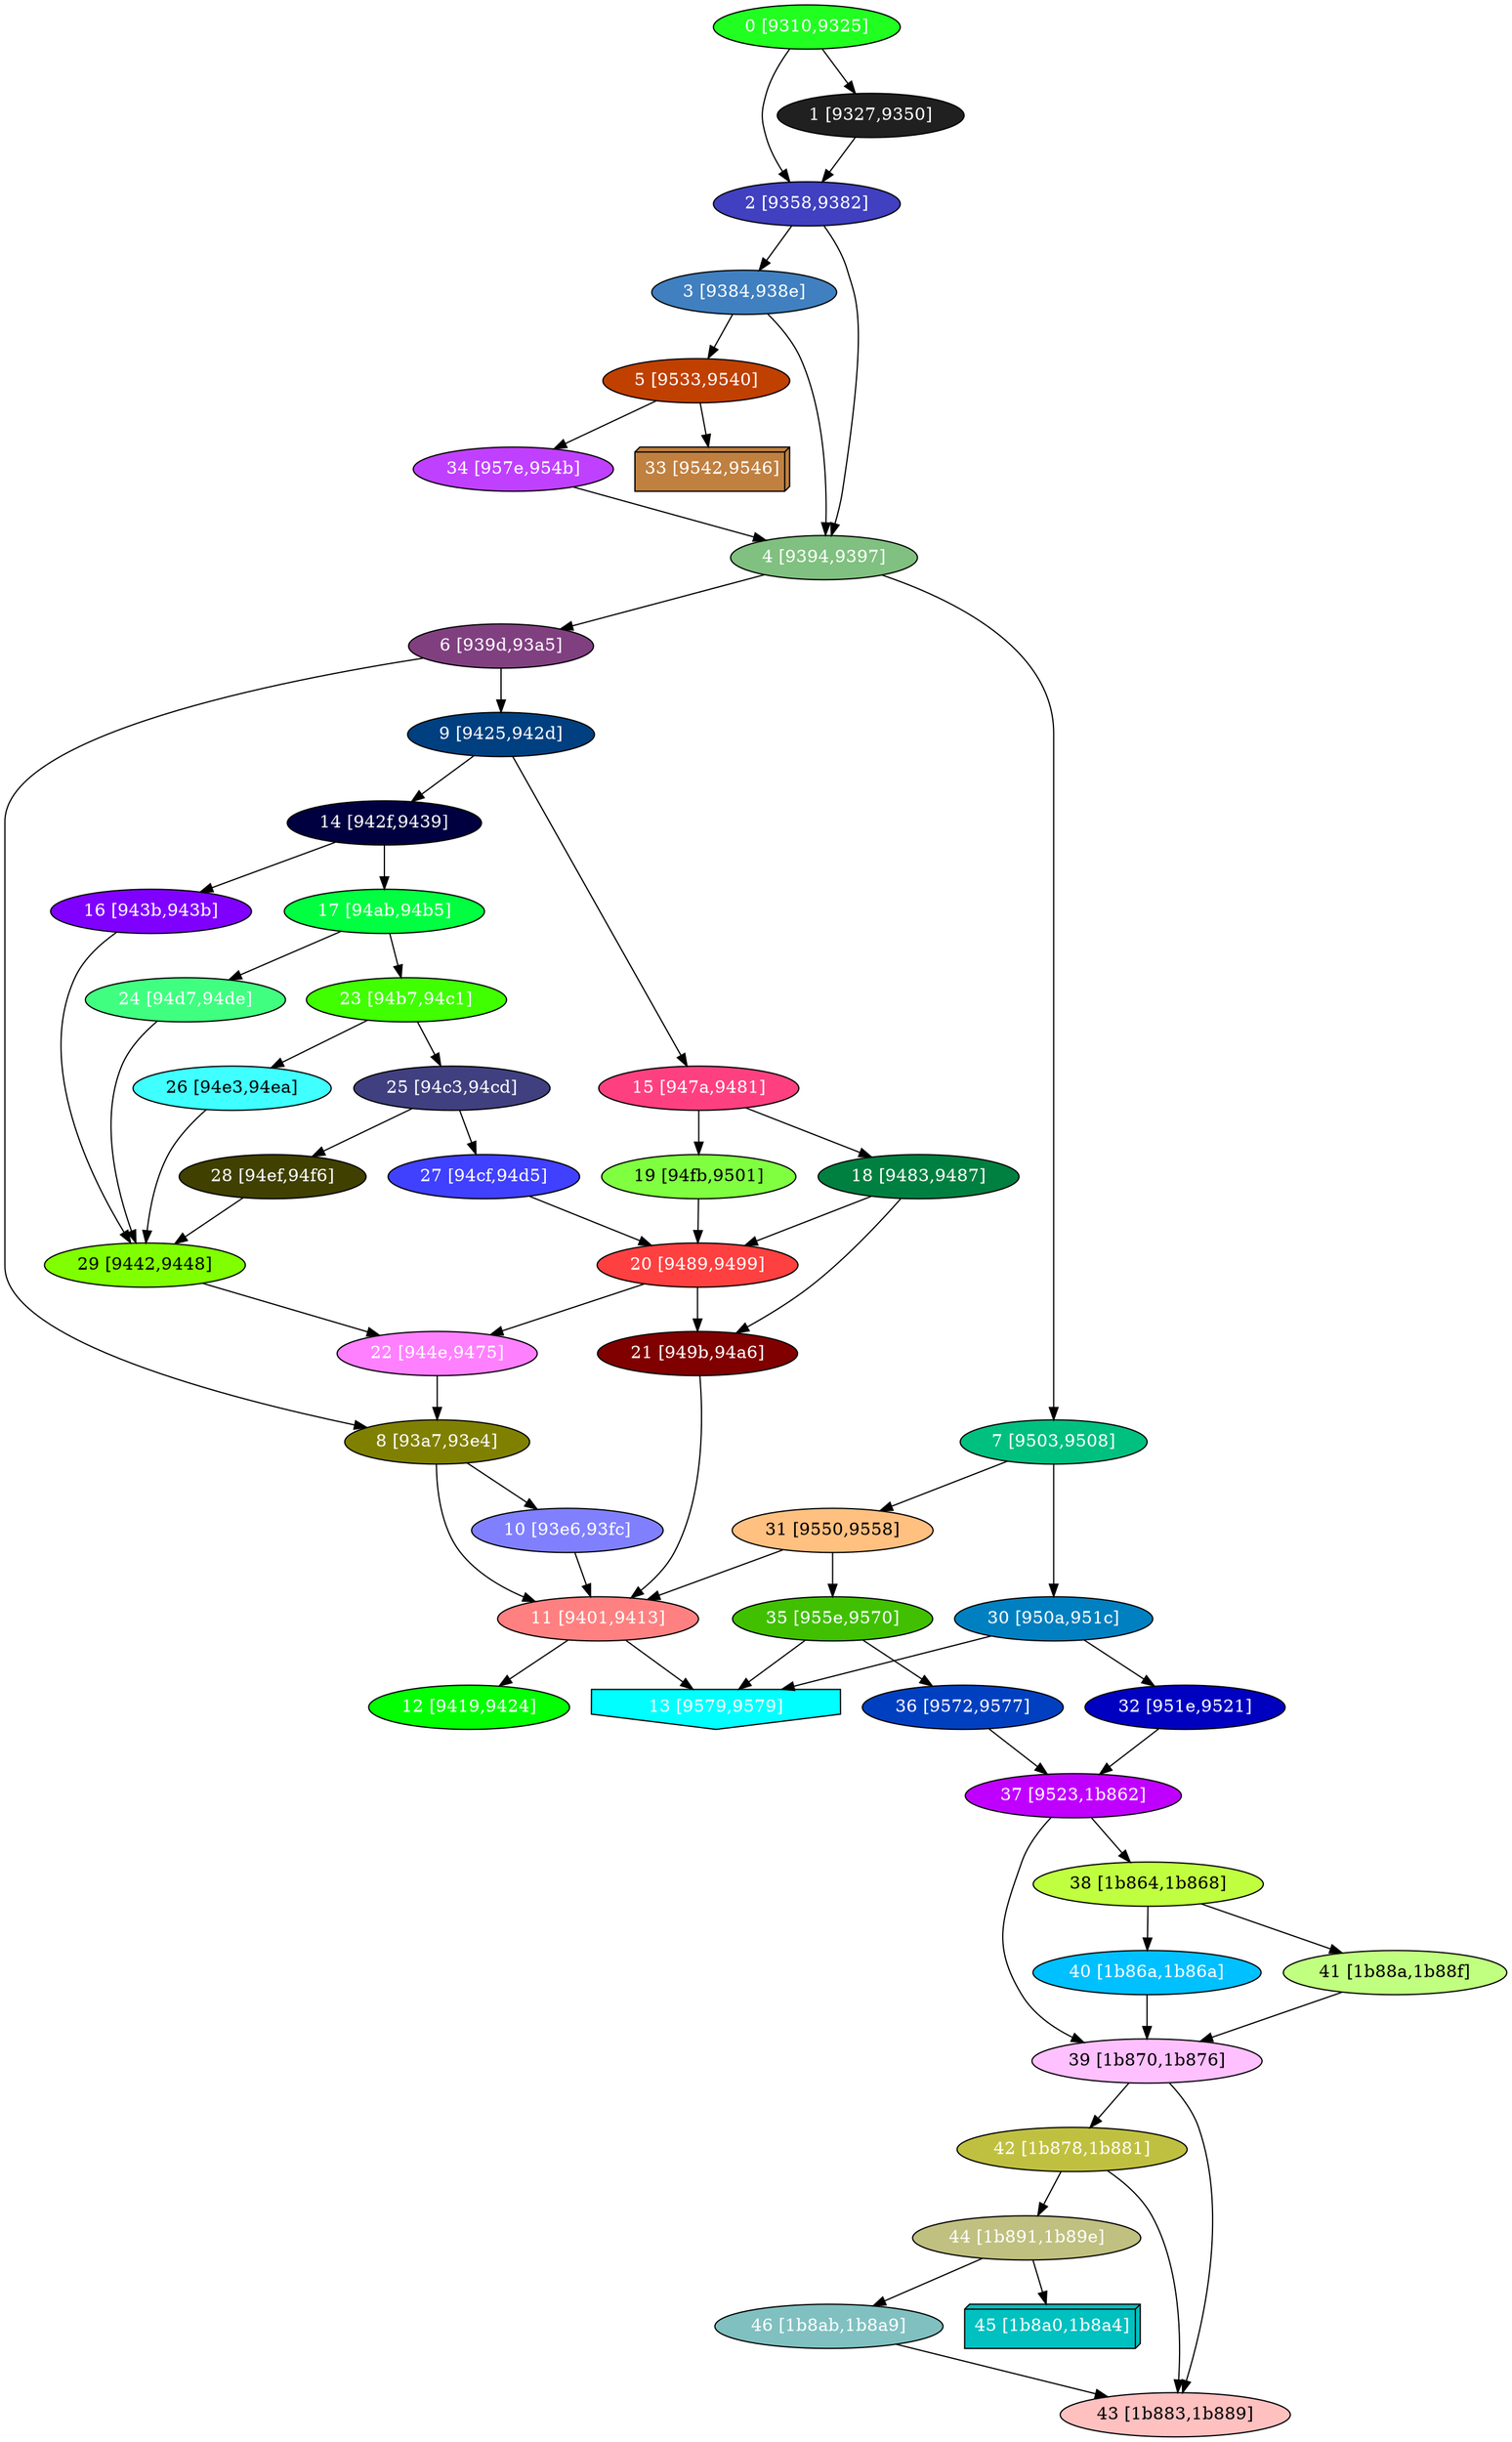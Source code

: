 diGraph libnss3{
	libnss3_0  [style=filled fillcolor="#20FF20" fontcolor="#ffffff" shape=oval label="0 [9310,9325]"]
	libnss3_1  [style=filled fillcolor="#202020" fontcolor="#ffffff" shape=oval label="1 [9327,9350]"]
	libnss3_2  [style=filled fillcolor="#4040C0" fontcolor="#ffffff" shape=oval label="2 [9358,9382]"]
	libnss3_3  [style=filled fillcolor="#4080C0" fontcolor="#ffffff" shape=oval label="3 [9384,938e]"]
	libnss3_4  [style=filled fillcolor="#80C080" fontcolor="#ffffff" shape=oval label="4 [9394,9397]"]
	libnss3_5  [style=filled fillcolor="#C04000" fontcolor="#ffffff" shape=oval label="5 [9533,9540]"]
	libnss3_6  [style=filled fillcolor="#804080" fontcolor="#ffffff" shape=oval label="6 [939d,93a5]"]
	libnss3_7  [style=filled fillcolor="#00C080" fontcolor="#ffffff" shape=oval label="7 [9503,9508]"]
	libnss3_8  [style=filled fillcolor="#808000" fontcolor="#ffffff" shape=oval label="8 [93a7,93e4]"]
	libnss3_9  [style=filled fillcolor="#004080" fontcolor="#ffffff" shape=oval label="9 [9425,942d]"]
	libnss3_a  [style=filled fillcolor="#8080FF" fontcolor="#ffffff" shape=oval label="10 [93e6,93fc]"]
	libnss3_b  [style=filled fillcolor="#FF8080" fontcolor="#ffffff" shape=oval label="11 [9401,9413]"]
	libnss3_c  [style=filled fillcolor="#00FF00" fontcolor="#ffffff" shape=oval label="12 [9419,9424]"]
	libnss3_d  [style=filled fillcolor="#00FFFF" fontcolor="#ffffff" shape=invhouse label="13 [9579,9579]"]
	libnss3_e  [style=filled fillcolor="#000040" fontcolor="#ffffff" shape=oval label="14 [942f,9439]"]
	libnss3_f  [style=filled fillcolor="#FF4080" fontcolor="#ffffff" shape=oval label="15 [947a,9481]"]
	libnss3_10  [style=filled fillcolor="#8000FF" fontcolor="#ffffff" shape=oval label="16 [943b,943b]"]
	libnss3_11  [style=filled fillcolor="#00FF40" fontcolor="#ffffff" shape=oval label="17 [94ab,94b5]"]
	libnss3_12  [style=filled fillcolor="#008040" fontcolor="#ffffff" shape=oval label="18 [9483,9487]"]
	libnss3_13  [style=filled fillcolor="#80FF40" fontcolor="#000000" shape=oval label="19 [94fb,9501]"]
	libnss3_14  [style=filled fillcolor="#FF4040" fontcolor="#ffffff" shape=oval label="20 [9489,9499]"]
	libnss3_15  [style=filled fillcolor="#800000" fontcolor="#ffffff" shape=oval label="21 [949b,94a6]"]
	libnss3_16  [style=filled fillcolor="#FF80FF" fontcolor="#ffffff" shape=oval label="22 [944e,9475]"]
	libnss3_17  [style=filled fillcolor="#40FF00" fontcolor="#ffffff" shape=oval label="23 [94b7,94c1]"]
	libnss3_18  [style=filled fillcolor="#40FF80" fontcolor="#ffffff" shape=oval label="24 [94d7,94de]"]
	libnss3_19  [style=filled fillcolor="#404080" fontcolor="#ffffff" shape=oval label="25 [94c3,94cd]"]
	libnss3_1a  [style=filled fillcolor="#40FFFF" fontcolor="#000000" shape=oval label="26 [94e3,94ea]"]
	libnss3_1b  [style=filled fillcolor="#4040FF" fontcolor="#ffffff" shape=oval label="27 [94cf,94d5]"]
	libnss3_1c  [style=filled fillcolor="#404000" fontcolor="#ffffff" shape=oval label="28 [94ef,94f6]"]
	libnss3_1d  [style=filled fillcolor="#80FF00" fontcolor="#000000" shape=oval label="29 [9442,9448]"]
	libnss3_1e  [style=filled fillcolor="#0080C0" fontcolor="#ffffff" shape=oval label="30 [950a,951c]"]
	libnss3_1f  [style=filled fillcolor="#FFC080" fontcolor="#000000" shape=oval label="31 [9550,9558]"]
	libnss3_20  [style=filled fillcolor="#0000C0" fontcolor="#ffffff" shape=oval label="32 [951e,9521]"]
	libnss3_21  [style=filled fillcolor="#C08040" fontcolor="#ffffff" shape=box3d label="33 [9542,9546]"]
	libnss3_22  [style=filled fillcolor="#C040FF" fontcolor="#ffffff" shape=oval label="34 [957e,954b]"]
	libnss3_23  [style=filled fillcolor="#40C000" fontcolor="#ffffff" shape=oval label="35 [955e,9570]"]
	libnss3_24  [style=filled fillcolor="#0040C0" fontcolor="#ffffff" shape=oval label="36 [9572,9577]"]
	libnss3_25  [style=filled fillcolor="#C000FF" fontcolor="#ffffff" shape=oval label="37 [9523,1b862]"]
	libnss3_26  [style=filled fillcolor="#C0FF40" fontcolor="#000000" shape=oval label="38 [1b864,1b868]"]
	libnss3_27  [style=filled fillcolor="#FFC0FF" fontcolor="#000000" shape=oval label="39 [1b870,1b876]"]
	libnss3_28  [style=filled fillcolor="#00C0FF" fontcolor="#ffffff" shape=oval label="40 [1b86a,1b86a]"]
	libnss3_29  [style=filled fillcolor="#C0FF80" fontcolor="#000000" shape=oval label="41 [1b88a,1b88f]"]
	libnss3_2a  [style=filled fillcolor="#C0C040" fontcolor="#ffffff" shape=oval label="42 [1b878,1b881]"]
	libnss3_2b  [style=filled fillcolor="#FFC0C0" fontcolor="#000000" shape=oval label="43 [1b883,1b889]"]
	libnss3_2c  [style=filled fillcolor="#C0C080" fontcolor="#ffffff" shape=oval label="44 [1b891,1b89e]"]
	libnss3_2d  [style=filled fillcolor="#00C0C0" fontcolor="#ffffff" shape=box3d label="45 [1b8a0,1b8a4]"]
	libnss3_2e  [style=filled fillcolor="#80C0C0" fontcolor="#ffffff" shape=oval label="46 [1b8ab,1b8a9]"]

	libnss3_0 -> libnss3_1
	libnss3_0 -> libnss3_2
	libnss3_1 -> libnss3_2
	libnss3_2 -> libnss3_3
	libnss3_2 -> libnss3_4
	libnss3_3 -> libnss3_4
	libnss3_3 -> libnss3_5
	libnss3_4 -> libnss3_6
	libnss3_4 -> libnss3_7
	libnss3_5 -> libnss3_21
	libnss3_5 -> libnss3_22
	libnss3_6 -> libnss3_8
	libnss3_6 -> libnss3_9
	libnss3_7 -> libnss3_1e
	libnss3_7 -> libnss3_1f
	libnss3_8 -> libnss3_a
	libnss3_8 -> libnss3_b
	libnss3_9 -> libnss3_e
	libnss3_9 -> libnss3_f
	libnss3_a -> libnss3_b
	libnss3_b -> libnss3_c
	libnss3_b -> libnss3_d
	libnss3_e -> libnss3_10
	libnss3_e -> libnss3_11
	libnss3_f -> libnss3_12
	libnss3_f -> libnss3_13
	libnss3_10 -> libnss3_1d
	libnss3_11 -> libnss3_17
	libnss3_11 -> libnss3_18
	libnss3_12 -> libnss3_14
	libnss3_12 -> libnss3_15
	libnss3_13 -> libnss3_14
	libnss3_14 -> libnss3_15
	libnss3_14 -> libnss3_16
	libnss3_15 -> libnss3_b
	libnss3_16 -> libnss3_8
	libnss3_17 -> libnss3_19
	libnss3_17 -> libnss3_1a
	libnss3_18 -> libnss3_1d
	libnss3_19 -> libnss3_1b
	libnss3_19 -> libnss3_1c
	libnss3_1a -> libnss3_1d
	libnss3_1b -> libnss3_14
	libnss3_1c -> libnss3_1d
	libnss3_1d -> libnss3_16
	libnss3_1e -> libnss3_d
	libnss3_1e -> libnss3_20
	libnss3_1f -> libnss3_b
	libnss3_1f -> libnss3_23
	libnss3_20 -> libnss3_25
	libnss3_22 -> libnss3_4
	libnss3_23 -> libnss3_d
	libnss3_23 -> libnss3_24
	libnss3_24 -> libnss3_25
	libnss3_25 -> libnss3_26
	libnss3_25 -> libnss3_27
	libnss3_26 -> libnss3_28
	libnss3_26 -> libnss3_29
	libnss3_27 -> libnss3_2a
	libnss3_27 -> libnss3_2b
	libnss3_28 -> libnss3_27
	libnss3_29 -> libnss3_27
	libnss3_2a -> libnss3_2b
	libnss3_2a -> libnss3_2c
	libnss3_2c -> libnss3_2d
	libnss3_2c -> libnss3_2e
	libnss3_2e -> libnss3_2b
}